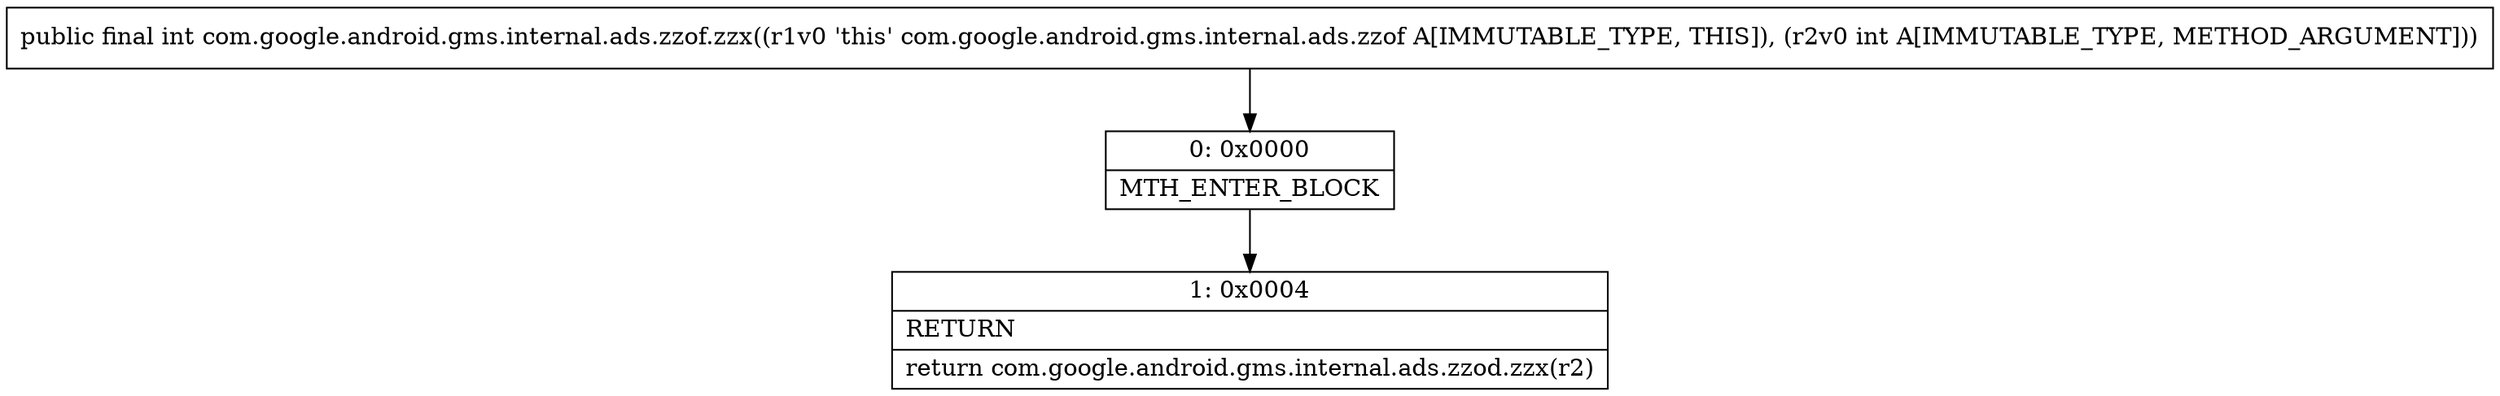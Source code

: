 digraph "CFG forcom.google.android.gms.internal.ads.zzof.zzx(I)I" {
Node_0 [shape=record,label="{0\:\ 0x0000|MTH_ENTER_BLOCK\l}"];
Node_1 [shape=record,label="{1\:\ 0x0004|RETURN\l|return com.google.android.gms.internal.ads.zzod.zzx(r2)\l}"];
MethodNode[shape=record,label="{public final int com.google.android.gms.internal.ads.zzof.zzx((r1v0 'this' com.google.android.gms.internal.ads.zzof A[IMMUTABLE_TYPE, THIS]), (r2v0 int A[IMMUTABLE_TYPE, METHOD_ARGUMENT])) }"];
MethodNode -> Node_0;
Node_0 -> Node_1;
}

